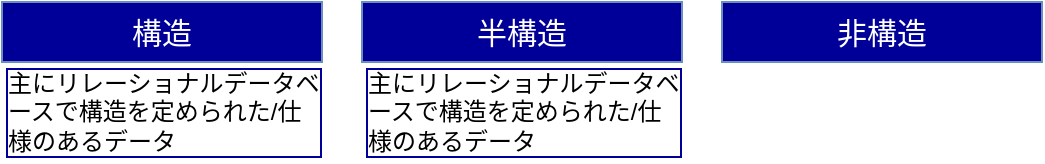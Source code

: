 <mxfile version="12.8.8" type="github">
  <diagram name="Page-1" id="c37626ed-c26b-45fb-9056-f9ebc6bb27b6">
    <mxGraphModel dx="652" dy="457" grid="1" gridSize="10" guides="1" tooltips="1" connect="1" arrows="1" fold="1" page="1" pageScale="1" pageWidth="1100" pageHeight="850" background="#ffffff" math="0" shadow="0">
      <root>
        <mxCell id="0" />
        <mxCell id="1" parent="0" />
        <mxCell id="5YdXkLpchV6THjFA2-oe-8" value="&lt;font color=&quot;#ffffff&quot; style=&quot;font-size: 15px;&quot;&gt;&lt;span style=&quot;font-size: 15px;&quot;&gt;構造&lt;/span&gt;&lt;/font&gt;" style="rounded=0;whiteSpace=wrap;html=1;labelBackgroundColor=#000099;fontSize=15;fillColor=#000099;strokeColor=#6c8ebf;" vertex="1" parent="1">
          <mxGeometry x="160" y="160" width="160" height="30" as="geometry" />
        </mxCell>
        <mxCell id="5YdXkLpchV6THjFA2-oe-9" value="&lt;font color=&quot;#ffffff&quot;&gt;&lt;span&gt;半構造&lt;/span&gt;&lt;/font&gt;" style="rounded=0;whiteSpace=wrap;html=1;labelBackgroundColor=#000099;fontSize=15;fillColor=#000099;strokeColor=#6c8ebf;" vertex="1" parent="1">
          <mxGeometry x="340" y="160" width="160" height="30" as="geometry" />
        </mxCell>
        <mxCell id="5YdXkLpchV6THjFA2-oe-10" value="&lt;font color=&quot;#ffffff&quot;&gt;&lt;span&gt;非構造&lt;/span&gt;&lt;/font&gt;" style="rounded=0;whiteSpace=wrap;html=1;labelBackgroundColor=#000099;fontSize=15;fillColor=#000099;strokeColor=#6c8ebf;" vertex="1" parent="1">
          <mxGeometry x="520" y="160" width="160" height="30" as="geometry" />
        </mxCell>
        <mxCell id="5YdXkLpchV6THjFA2-oe-11" value="主にリレーショナルデータベースで構造を定められた/仕様のあるデータ" style="text;html=1;strokeColor=none;fillColor=none;align=left;verticalAlign=middle;whiteSpace=wrap;rounded=0;labelBackgroundColor=none;fontSize=12;fontColor=#000000;labelBorderColor=#000099;" vertex="1" parent="1">
          <mxGeometry x="160" y="190" width="160" height="50" as="geometry" />
        </mxCell>
        <mxCell id="5YdXkLpchV6THjFA2-oe-12" value="主にリレーショナルデータベースで構造を定められた/仕様のあるデータ" style="text;html=1;strokeColor=none;fillColor=none;align=left;verticalAlign=middle;whiteSpace=wrap;rounded=0;labelBackgroundColor=none;fontSize=12;fontColor=#000000;labelBorderColor=#000099;" vertex="1" parent="1">
          <mxGeometry x="340" y="190" width="160" height="50" as="geometry" />
        </mxCell>
      </root>
    </mxGraphModel>
  </diagram>
</mxfile>
